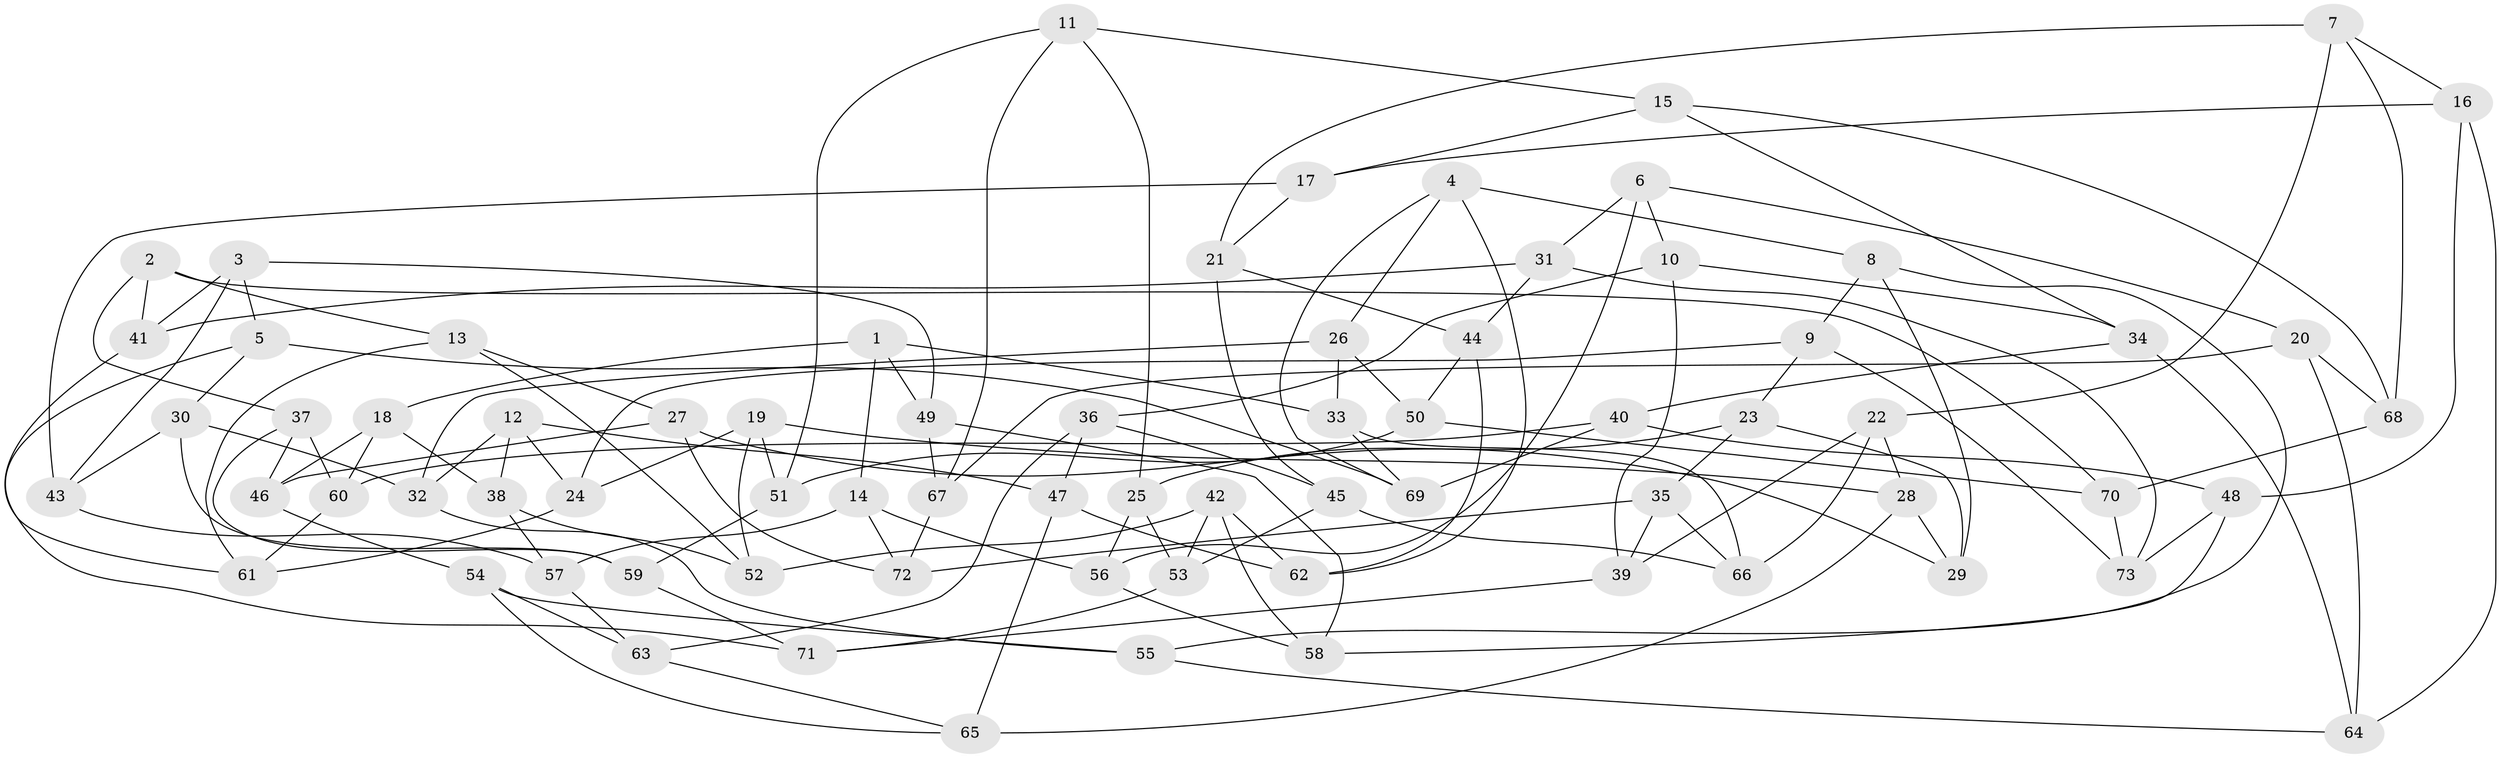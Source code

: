// Generated by graph-tools (version 1.1) at 2025/37/03/09/25 02:37:53]
// undirected, 73 vertices, 146 edges
graph export_dot {
graph [start="1"]
  node [color=gray90,style=filled];
  1;
  2;
  3;
  4;
  5;
  6;
  7;
  8;
  9;
  10;
  11;
  12;
  13;
  14;
  15;
  16;
  17;
  18;
  19;
  20;
  21;
  22;
  23;
  24;
  25;
  26;
  27;
  28;
  29;
  30;
  31;
  32;
  33;
  34;
  35;
  36;
  37;
  38;
  39;
  40;
  41;
  42;
  43;
  44;
  45;
  46;
  47;
  48;
  49;
  50;
  51;
  52;
  53;
  54;
  55;
  56;
  57;
  58;
  59;
  60;
  61;
  62;
  63;
  64;
  65;
  66;
  67;
  68;
  69;
  70;
  71;
  72;
  73;
  1 -- 14;
  1 -- 49;
  1 -- 33;
  1 -- 18;
  2 -- 70;
  2 -- 37;
  2 -- 41;
  2 -- 13;
  3 -- 41;
  3 -- 43;
  3 -- 5;
  3 -- 49;
  4 -- 62;
  4 -- 69;
  4 -- 8;
  4 -- 26;
  5 -- 30;
  5 -- 69;
  5 -- 71;
  6 -- 56;
  6 -- 20;
  6 -- 31;
  6 -- 10;
  7 -- 16;
  7 -- 22;
  7 -- 21;
  7 -- 68;
  8 -- 9;
  8 -- 55;
  8 -- 29;
  9 -- 23;
  9 -- 24;
  9 -- 73;
  10 -- 39;
  10 -- 36;
  10 -- 34;
  11 -- 67;
  11 -- 15;
  11 -- 51;
  11 -- 25;
  12 -- 32;
  12 -- 38;
  12 -- 47;
  12 -- 24;
  13 -- 27;
  13 -- 61;
  13 -- 52;
  14 -- 72;
  14 -- 57;
  14 -- 56;
  15 -- 34;
  15 -- 68;
  15 -- 17;
  16 -- 64;
  16 -- 48;
  16 -- 17;
  17 -- 21;
  17 -- 43;
  18 -- 38;
  18 -- 60;
  18 -- 46;
  19 -- 24;
  19 -- 52;
  19 -- 51;
  19 -- 28;
  20 -- 67;
  20 -- 68;
  20 -- 64;
  21 -- 44;
  21 -- 45;
  22 -- 66;
  22 -- 39;
  22 -- 28;
  23 -- 25;
  23 -- 35;
  23 -- 29;
  24 -- 61;
  25 -- 53;
  25 -- 56;
  26 -- 50;
  26 -- 32;
  26 -- 33;
  27 -- 46;
  27 -- 29;
  27 -- 72;
  28 -- 65;
  28 -- 29;
  30 -- 59;
  30 -- 43;
  30 -- 32;
  31 -- 41;
  31 -- 44;
  31 -- 73;
  32 -- 55;
  33 -- 69;
  33 -- 66;
  34 -- 64;
  34 -- 40;
  35 -- 66;
  35 -- 39;
  35 -- 72;
  36 -- 63;
  36 -- 47;
  36 -- 45;
  37 -- 60;
  37 -- 59;
  37 -- 46;
  38 -- 52;
  38 -- 57;
  39 -- 71;
  40 -- 48;
  40 -- 69;
  40 -- 60;
  41 -- 61;
  42 -- 52;
  42 -- 62;
  42 -- 58;
  42 -- 53;
  43 -- 57;
  44 -- 62;
  44 -- 50;
  45 -- 53;
  45 -- 66;
  46 -- 54;
  47 -- 65;
  47 -- 62;
  48 -- 73;
  48 -- 58;
  49 -- 67;
  49 -- 58;
  50 -- 70;
  50 -- 51;
  51 -- 59;
  53 -- 71;
  54 -- 63;
  54 -- 65;
  54 -- 55;
  55 -- 64;
  56 -- 58;
  57 -- 63;
  59 -- 71;
  60 -- 61;
  63 -- 65;
  67 -- 72;
  68 -- 70;
  70 -- 73;
}

